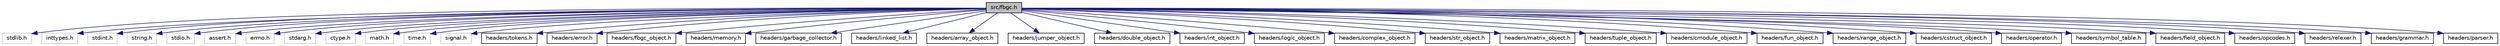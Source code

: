 digraph "src/fbgc.h"
{
  edge [fontname="Helvetica",fontsize="10",labelfontname="Helvetica",labelfontsize="10"];
  node [fontname="Helvetica",fontsize="10",shape=record];
  Node0 [label="src/fbgc.h",height=0.2,width=0.4,color="black", fillcolor="grey75", style="filled", fontcolor="black"];
  Node0 -> Node1 [color="midnightblue",fontsize="10",style="solid",fontname="Helvetica"];
  Node1 [label="stdlib.h",height=0.2,width=0.4,color="grey75", fillcolor="white", style="filled"];
  Node0 -> Node2 [color="midnightblue",fontsize="10",style="solid",fontname="Helvetica"];
  Node2 [label="inttypes.h",height=0.2,width=0.4,color="grey75", fillcolor="white", style="filled"];
  Node0 -> Node3 [color="midnightblue",fontsize="10",style="solid",fontname="Helvetica"];
  Node3 [label="stdint.h",height=0.2,width=0.4,color="grey75", fillcolor="white", style="filled"];
  Node0 -> Node4 [color="midnightblue",fontsize="10",style="solid",fontname="Helvetica"];
  Node4 [label="string.h",height=0.2,width=0.4,color="grey75", fillcolor="white", style="filled"];
  Node0 -> Node5 [color="midnightblue",fontsize="10",style="solid",fontname="Helvetica"];
  Node5 [label="stdio.h",height=0.2,width=0.4,color="grey75", fillcolor="white", style="filled"];
  Node0 -> Node6 [color="midnightblue",fontsize="10",style="solid",fontname="Helvetica"];
  Node6 [label="assert.h",height=0.2,width=0.4,color="grey75", fillcolor="white", style="filled"];
  Node0 -> Node7 [color="midnightblue",fontsize="10",style="solid",fontname="Helvetica"];
  Node7 [label="errno.h",height=0.2,width=0.4,color="grey75", fillcolor="white", style="filled"];
  Node0 -> Node8 [color="midnightblue",fontsize="10",style="solid",fontname="Helvetica"];
  Node8 [label="stdarg.h",height=0.2,width=0.4,color="grey75", fillcolor="white", style="filled"];
  Node0 -> Node9 [color="midnightblue",fontsize="10",style="solid",fontname="Helvetica"];
  Node9 [label="ctype.h",height=0.2,width=0.4,color="grey75", fillcolor="white", style="filled"];
  Node0 -> Node10 [color="midnightblue",fontsize="10",style="solid",fontname="Helvetica"];
  Node10 [label="math.h",height=0.2,width=0.4,color="grey75", fillcolor="white", style="filled"];
  Node0 -> Node11 [color="midnightblue",fontsize="10",style="solid",fontname="Helvetica"];
  Node11 [label="time.h",height=0.2,width=0.4,color="grey75", fillcolor="white", style="filled"];
  Node0 -> Node12 [color="midnightblue",fontsize="10",style="solid",fontname="Helvetica"];
  Node12 [label="signal.h",height=0.2,width=0.4,color="grey75", fillcolor="white", style="filled"];
  Node0 -> Node13 [color="midnightblue",fontsize="10",style="solid",fontname="Helvetica"];
  Node13 [label="headers/tokens.h",height=0.2,width=0.4,color="black", fillcolor="white", style="filled",URL="$tokens_8h.html"];
  Node0 -> Node14 [color="midnightblue",fontsize="10",style="solid",fontname="Helvetica"];
  Node14 [label="headers/error.h",height=0.2,width=0.4,color="black", fillcolor="white", style="filled",URL="$error_8h.html"];
  Node0 -> Node15 [color="midnightblue",fontsize="10",style="solid",fontname="Helvetica"];
  Node15 [label="headers/fbgc_object.h",height=0.2,width=0.4,color="black", fillcolor="white", style="filled",URL="$fbgc__object_8h.html"];
  Node0 -> Node16 [color="midnightblue",fontsize="10",style="solid",fontname="Helvetica"];
  Node16 [label="headers/memory.h",height=0.2,width=0.4,color="black", fillcolor="white", style="filled",URL="$memory_8h.html"];
  Node0 -> Node17 [color="midnightblue",fontsize="10",style="solid",fontname="Helvetica"];
  Node17 [label="headers/garbage_collector.h",height=0.2,width=0.4,color="black", fillcolor="white", style="filled",URL="$garbage__collector_8h.html"];
  Node0 -> Node18 [color="midnightblue",fontsize="10",style="solid",fontname="Helvetica"];
  Node18 [label="headers/linked_list.h",height=0.2,width=0.4,color="black", fillcolor="white", style="filled",URL="$linked__list_8h.html"];
  Node0 -> Node19 [color="midnightblue",fontsize="10",style="solid",fontname="Helvetica"];
  Node19 [label="headers/array_object.h",height=0.2,width=0.4,color="black", fillcolor="white", style="filled",URL="$array__object_8h.html"];
  Node0 -> Node20 [color="midnightblue",fontsize="10",style="solid",fontname="Helvetica"];
  Node20 [label="headers/jumper_object.h",height=0.2,width=0.4,color="black", fillcolor="white", style="filled",URL="$jumper__object_8h.html"];
  Node0 -> Node21 [color="midnightblue",fontsize="10",style="solid",fontname="Helvetica"];
  Node21 [label="headers/double_object.h",height=0.2,width=0.4,color="black", fillcolor="white", style="filled",URL="$double__object_8h.html"];
  Node0 -> Node22 [color="midnightblue",fontsize="10",style="solid",fontname="Helvetica"];
  Node22 [label="headers/int_object.h",height=0.2,width=0.4,color="black", fillcolor="white", style="filled",URL="$int__object_8h.html"];
  Node0 -> Node23 [color="midnightblue",fontsize="10",style="solid",fontname="Helvetica"];
  Node23 [label="headers/logic_object.h",height=0.2,width=0.4,color="black", fillcolor="white", style="filled",URL="$logic__object_8h.html"];
  Node0 -> Node24 [color="midnightblue",fontsize="10",style="solid",fontname="Helvetica"];
  Node24 [label="headers/complex_object.h",height=0.2,width=0.4,color="black", fillcolor="white", style="filled",URL="$complex__object_8h.html"];
  Node0 -> Node25 [color="midnightblue",fontsize="10",style="solid",fontname="Helvetica"];
  Node25 [label="headers/str_object.h",height=0.2,width=0.4,color="black", fillcolor="white", style="filled",URL="$str__object_8h.html"];
  Node0 -> Node26 [color="midnightblue",fontsize="10",style="solid",fontname="Helvetica"];
  Node26 [label="headers/matrix_object.h",height=0.2,width=0.4,color="black", fillcolor="white", style="filled",URL="$matrix__object_8h.html"];
  Node0 -> Node27 [color="midnightblue",fontsize="10",style="solid",fontname="Helvetica"];
  Node27 [label="headers/tuple_object.h",height=0.2,width=0.4,color="black", fillcolor="white", style="filled",URL="$tuple__object_8h.html"];
  Node0 -> Node28 [color="midnightblue",fontsize="10",style="solid",fontname="Helvetica"];
  Node28 [label="headers/cmodule_object.h",height=0.2,width=0.4,color="black", fillcolor="white", style="filled",URL="$cmodule__object_8h.html"];
  Node0 -> Node29 [color="midnightblue",fontsize="10",style="solid",fontname="Helvetica"];
  Node29 [label="headers/fun_object.h",height=0.2,width=0.4,color="black", fillcolor="white", style="filled",URL="$fun__object_8h.html"];
  Node0 -> Node30 [color="midnightblue",fontsize="10",style="solid",fontname="Helvetica"];
  Node30 [label="headers/range_object.h",height=0.2,width=0.4,color="black", fillcolor="white", style="filled",URL="$range__object_8h.html"];
  Node0 -> Node31 [color="midnightblue",fontsize="10",style="solid",fontname="Helvetica"];
  Node31 [label="headers/cstruct_object.h",height=0.2,width=0.4,color="black", fillcolor="white", style="filled",URL="$cstruct__object_8h.html"];
  Node0 -> Node32 [color="midnightblue",fontsize="10",style="solid",fontname="Helvetica"];
  Node32 [label="headers/operator.h",height=0.2,width=0.4,color="black", fillcolor="white", style="filled",URL="$operator_8h.html"];
  Node0 -> Node33 [color="midnightblue",fontsize="10",style="solid",fontname="Helvetica"];
  Node33 [label="headers/symbol_table.h",height=0.2,width=0.4,color="black", fillcolor="white", style="filled",URL="$symbol__table_8h.html"];
  Node0 -> Node34 [color="midnightblue",fontsize="10",style="solid",fontname="Helvetica"];
  Node34 [label="headers/field_object.h",height=0.2,width=0.4,color="black", fillcolor="white", style="filled",URL="$field__object_8h.html"];
  Node0 -> Node35 [color="midnightblue",fontsize="10",style="solid",fontname="Helvetica"];
  Node35 [label="headers/opcodes.h",height=0.2,width=0.4,color="black", fillcolor="white", style="filled",URL="$opcodes_8h.html"];
  Node0 -> Node36 [color="midnightblue",fontsize="10",style="solid",fontname="Helvetica"];
  Node36 [label="headers/relexer.h",height=0.2,width=0.4,color="black", fillcolor="white", style="filled",URL="$relexer_8h.html"];
  Node0 -> Node37 [color="midnightblue",fontsize="10",style="solid",fontname="Helvetica"];
  Node37 [label="headers/grammar.h",height=0.2,width=0.4,color="black", fillcolor="white", style="filled",URL="$grammar_8h.html"];
  Node0 -> Node38 [color="midnightblue",fontsize="10",style="solid",fontname="Helvetica"];
  Node38 [label="headers/parser.h",height=0.2,width=0.4,color="black", fillcolor="white", style="filled",URL="$parser_8h.html"];
}
